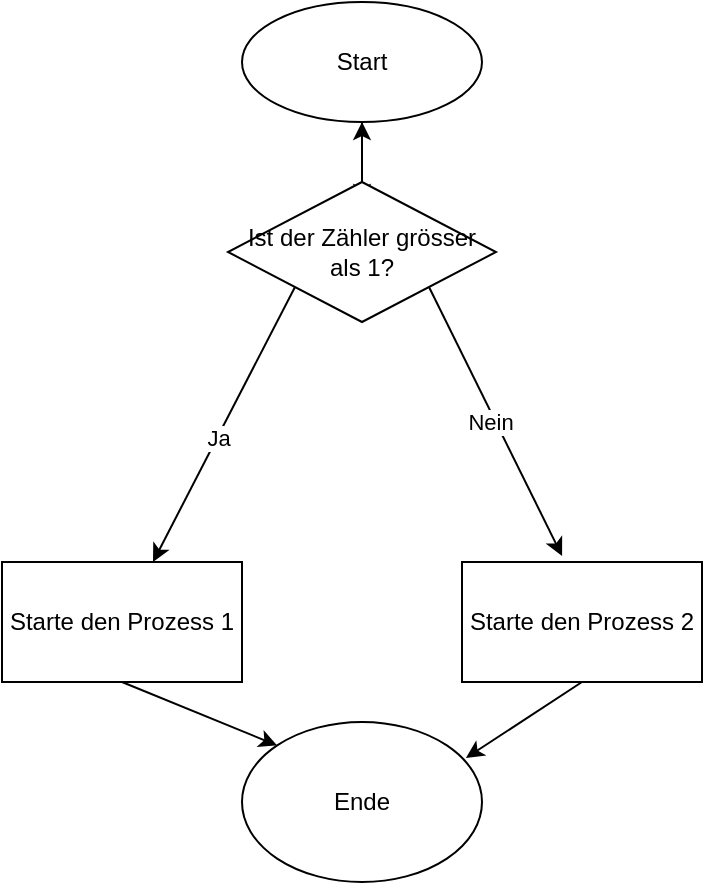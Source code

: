 <mxfile version="20.4.0" type="device"><diagram id="MVFxpebjoK-WEBX6WnN-" name="Seite-1"><mxGraphModel dx="1426" dy="792" grid="1" gridSize="10" guides="1" tooltips="1" connect="1" arrows="1" fold="1" page="1" pageScale="1" pageWidth="827" pageHeight="1169" math="0" shadow="0"><root><mxCell id="0"/><mxCell id="1" parent="0"/><mxCell id="Yjm-AwItJX4orRV-sUyp-1" value="Start" style="ellipse;whiteSpace=wrap;html=1;" vertex="1" parent="1"><mxGeometry x="320" y="40" width="120" height="60" as="geometry"/></mxCell><mxCell id="Yjm-AwItJX4orRV-sUyp-3" value="" style="endArrow=classic;html=1;rounded=0;exitX=0.5;exitY=1;exitDx=0;exitDy=0;entryX=0.5;entryY=0;entryDx=0;entryDy=0;" edge="1" parent="1" source="Yjm-AwItJX4orRV-sUyp-1"><mxGeometry width="50" height="50" relative="1" as="geometry"><mxPoint x="530" y="170" as="sourcePoint"/><mxPoint x="380" y="140" as="targetPoint"/></mxGeometry></mxCell><mxCell id="Yjm-AwItJX4orRV-sUyp-4" value="" style="endArrow=classic;html=1;rounded=0;exitX=0;exitY=1;exitDx=0;exitDy=0;" edge="1" parent="1" source="Yjm-AwItJX4orRV-sUyp-8" target="Yjm-AwItJX4orRV-sUyp-10"><mxGeometry width="50" height="50" relative="1" as="geometry"><mxPoint x="380" y="200" as="sourcePoint"/><mxPoint x="280" y="320" as="targetPoint"/></mxGeometry></mxCell><mxCell id="Yjm-AwItJX4orRV-sUyp-6" value="Ja" style="edgeLabel;html=1;align=center;verticalAlign=middle;resizable=0;points=[];" vertex="1" connectable="0" parent="Yjm-AwItJX4orRV-sUyp-4"><mxGeometry x="0.1" relative="1" as="geometry"><mxPoint as="offset"/></mxGeometry></mxCell><mxCell id="Yjm-AwItJX4orRV-sUyp-5" value="" style="endArrow=classic;html=1;rounded=0;exitX=1;exitY=1;exitDx=0;exitDy=0;entryX=0.417;entryY=-0.05;entryDx=0;entryDy=0;entryPerimeter=0;" edge="1" parent="1" source="Yjm-AwItJX4orRV-sUyp-8" target="Yjm-AwItJX4orRV-sUyp-11"><mxGeometry width="50" height="50" relative="1" as="geometry"><mxPoint x="380" y="200" as="sourcePoint"/><mxPoint x="480" y="320" as="targetPoint"/></mxGeometry></mxCell><mxCell id="Yjm-AwItJX4orRV-sUyp-7" value="Nein" style="edgeLabel;html=1;align=center;verticalAlign=middle;resizable=0;points=[];" vertex="1" connectable="0" parent="Yjm-AwItJX4orRV-sUyp-5"><mxGeometry x="-0.015" y="-3" relative="1" as="geometry"><mxPoint as="offset"/></mxGeometry></mxCell><mxCell id="Yjm-AwItJX4orRV-sUyp-9" value="" style="edgeStyle=orthogonalEdgeStyle;rounded=0;orthogonalLoop=1;jettySize=auto;html=1;exitX=0.5;exitY=0;exitDx=0;exitDy=0;" edge="1" parent="1" source="Yjm-AwItJX4orRV-sUyp-8" target="Yjm-AwItJX4orRV-sUyp-1"><mxGeometry relative="1" as="geometry"/></mxCell><mxCell id="Yjm-AwItJX4orRV-sUyp-8" value="Ist der Zähler grösser als 1?" style="rhombus;whiteSpace=wrap;html=1;" vertex="1" parent="1"><mxGeometry x="313" y="130" width="134" height="70" as="geometry"/></mxCell><mxCell id="Yjm-AwItJX4orRV-sUyp-10" value="Starte den Prozess 1" style="rounded=0;whiteSpace=wrap;html=1;" vertex="1" parent="1"><mxGeometry x="200" y="320" width="120" height="60" as="geometry"/></mxCell><mxCell id="Yjm-AwItJX4orRV-sUyp-11" value="Starte den Prozess 2" style="rounded=0;whiteSpace=wrap;html=1;" vertex="1" parent="1"><mxGeometry x="430" y="320" width="120" height="60" as="geometry"/></mxCell><mxCell id="Yjm-AwItJX4orRV-sUyp-13" value="Ende" style="ellipse;whiteSpace=wrap;html=1;" vertex="1" parent="1"><mxGeometry x="320" y="400" width="120" height="80" as="geometry"/></mxCell><mxCell id="Yjm-AwItJX4orRV-sUyp-14" value="" style="endArrow=classic;html=1;rounded=0;exitX=0.5;exitY=1;exitDx=0;exitDy=0;entryX=0;entryY=0;entryDx=0;entryDy=0;" edge="1" parent="1" source="Yjm-AwItJX4orRV-sUyp-10" target="Yjm-AwItJX4orRV-sUyp-13"><mxGeometry width="50" height="50" relative="1" as="geometry"><mxPoint x="390" y="430" as="sourcePoint"/><mxPoint x="440" y="380" as="targetPoint"/></mxGeometry></mxCell><mxCell id="Yjm-AwItJX4orRV-sUyp-15" value="" style="endArrow=classic;html=1;rounded=0;exitX=0.5;exitY=1;exitDx=0;exitDy=0;entryX=0.933;entryY=0.225;entryDx=0;entryDy=0;entryPerimeter=0;" edge="1" parent="1" source="Yjm-AwItJX4orRV-sUyp-11" target="Yjm-AwItJX4orRV-sUyp-13"><mxGeometry width="50" height="50" relative="1" as="geometry"><mxPoint x="390" y="430" as="sourcePoint"/><mxPoint x="440" y="380" as="targetPoint"/></mxGeometry></mxCell></root></mxGraphModel></diagram></mxfile>